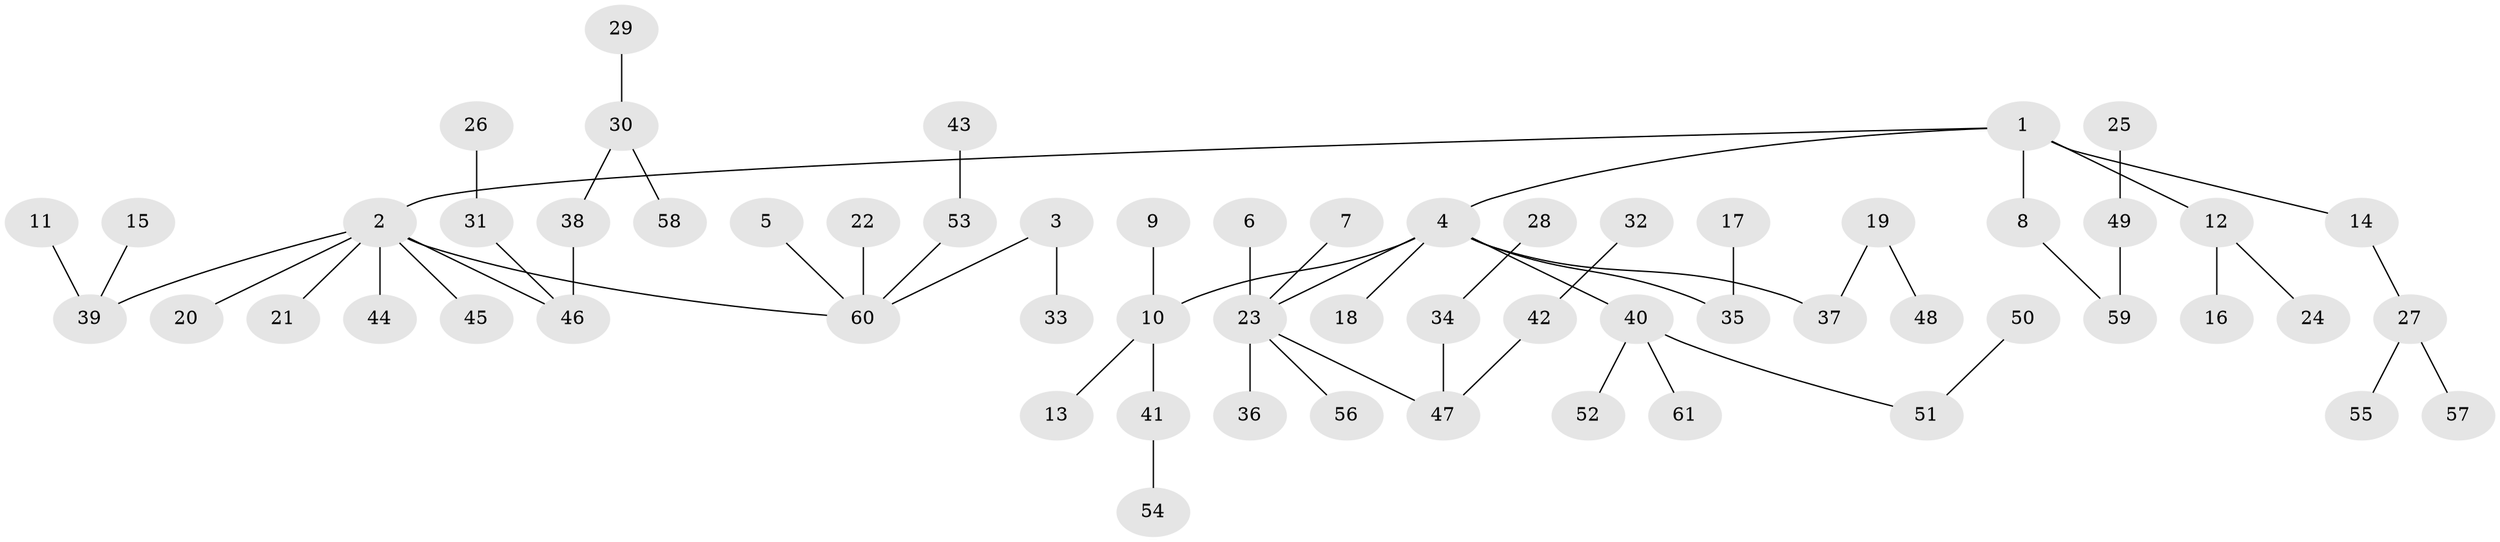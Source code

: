// original degree distribution, {4: 0.0743801652892562, 3: 0.15702479338842976, 6: 0.01652892561983471, 2: 0.24793388429752067, 5: 0.01652892561983471, 7: 0.008264462809917356, 1: 0.4793388429752066}
// Generated by graph-tools (version 1.1) at 2025/50/03/09/25 03:50:25]
// undirected, 61 vertices, 60 edges
graph export_dot {
graph [start="1"]
  node [color=gray90,style=filled];
  1;
  2;
  3;
  4;
  5;
  6;
  7;
  8;
  9;
  10;
  11;
  12;
  13;
  14;
  15;
  16;
  17;
  18;
  19;
  20;
  21;
  22;
  23;
  24;
  25;
  26;
  27;
  28;
  29;
  30;
  31;
  32;
  33;
  34;
  35;
  36;
  37;
  38;
  39;
  40;
  41;
  42;
  43;
  44;
  45;
  46;
  47;
  48;
  49;
  50;
  51;
  52;
  53;
  54;
  55;
  56;
  57;
  58;
  59;
  60;
  61;
  1 -- 2 [weight=1.0];
  1 -- 4 [weight=1.0];
  1 -- 8 [weight=1.0];
  1 -- 12 [weight=1.0];
  1 -- 14 [weight=1.0];
  2 -- 20 [weight=1.0];
  2 -- 21 [weight=1.0];
  2 -- 39 [weight=1.0];
  2 -- 44 [weight=1.0];
  2 -- 45 [weight=1.0];
  2 -- 46 [weight=1.0];
  2 -- 60 [weight=1.0];
  3 -- 33 [weight=1.0];
  3 -- 60 [weight=1.0];
  4 -- 10 [weight=1.0];
  4 -- 18 [weight=1.0];
  4 -- 23 [weight=1.0];
  4 -- 35 [weight=1.0];
  4 -- 37 [weight=1.0];
  4 -- 40 [weight=1.0];
  5 -- 60 [weight=1.0];
  6 -- 23 [weight=1.0];
  7 -- 23 [weight=1.0];
  8 -- 59 [weight=1.0];
  9 -- 10 [weight=1.0];
  10 -- 13 [weight=1.0];
  10 -- 41 [weight=1.0];
  11 -- 39 [weight=1.0];
  12 -- 16 [weight=1.0];
  12 -- 24 [weight=1.0];
  14 -- 27 [weight=1.0];
  15 -- 39 [weight=1.0];
  17 -- 35 [weight=1.0];
  19 -- 37 [weight=1.0];
  19 -- 48 [weight=1.0];
  22 -- 60 [weight=1.0];
  23 -- 36 [weight=1.0];
  23 -- 47 [weight=1.0];
  23 -- 56 [weight=1.0];
  25 -- 49 [weight=1.0];
  26 -- 31 [weight=1.0];
  27 -- 55 [weight=1.0];
  27 -- 57 [weight=1.0];
  28 -- 34 [weight=1.0];
  29 -- 30 [weight=1.0];
  30 -- 38 [weight=1.0];
  30 -- 58 [weight=1.0];
  31 -- 46 [weight=1.0];
  32 -- 42 [weight=1.0];
  34 -- 47 [weight=1.0];
  38 -- 46 [weight=1.0];
  40 -- 51 [weight=1.0];
  40 -- 52 [weight=1.0];
  40 -- 61 [weight=1.0];
  41 -- 54 [weight=1.0];
  42 -- 47 [weight=1.0];
  43 -- 53 [weight=1.0];
  49 -- 59 [weight=1.0];
  50 -- 51 [weight=1.0];
  53 -- 60 [weight=1.0];
}
